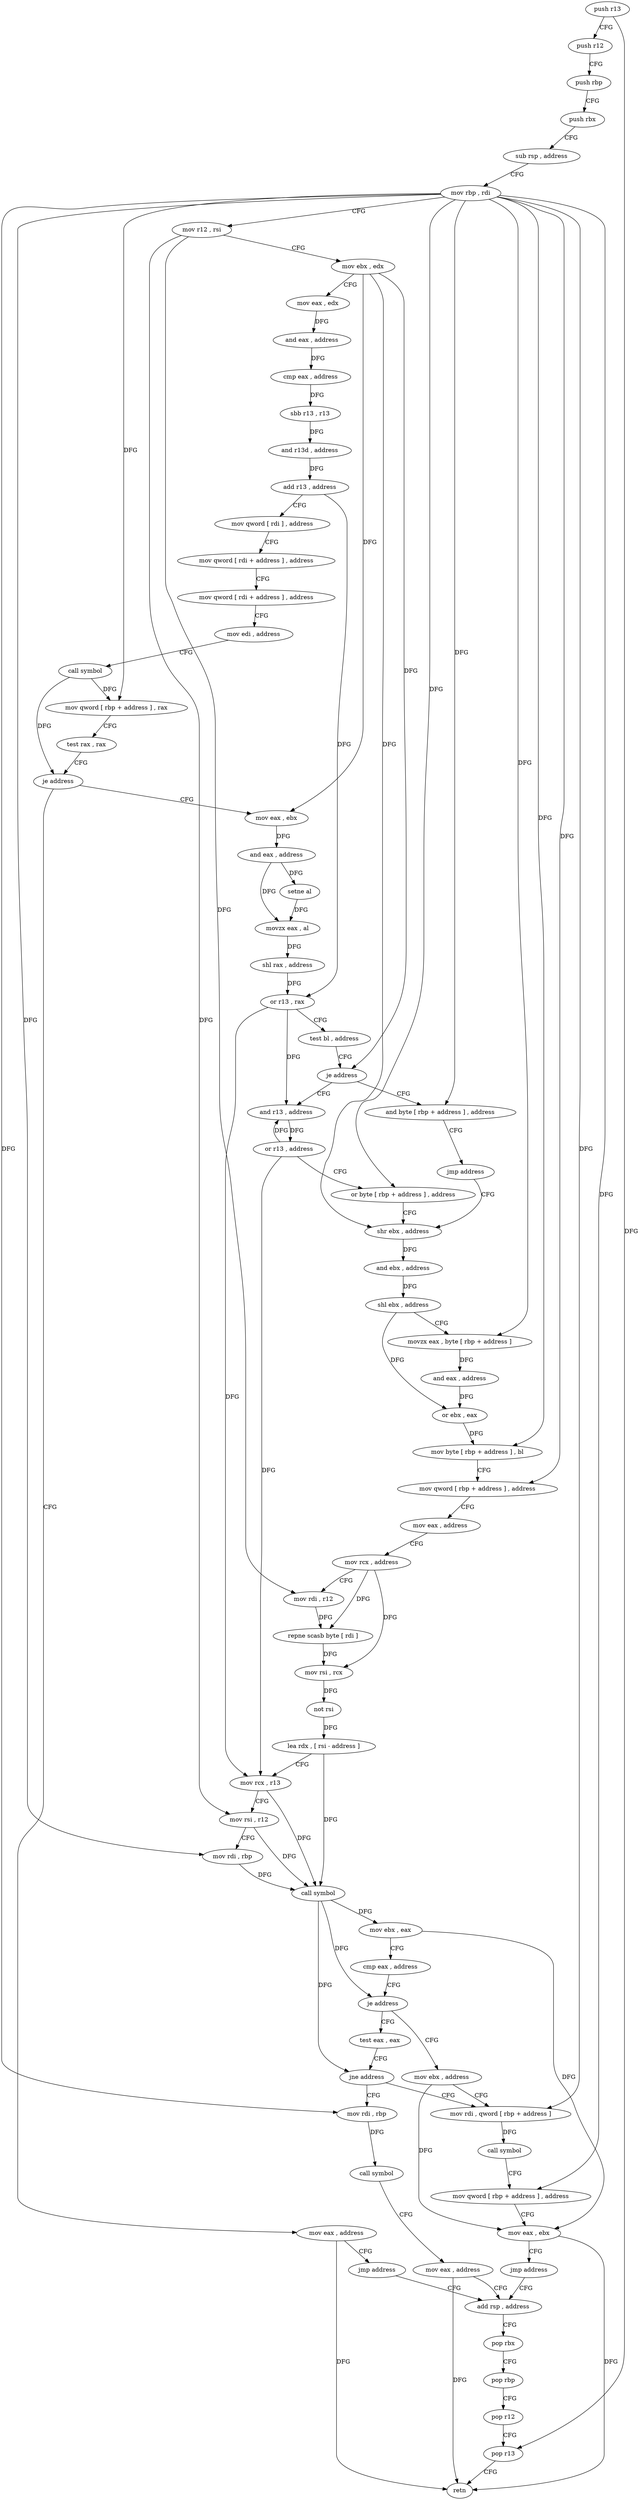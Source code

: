 digraph "func" {
"4372175" [label = "push r13" ]
"4372177" [label = "push r12" ]
"4372179" [label = "push rbp" ]
"4372180" [label = "push rbx" ]
"4372181" [label = "sub rsp , address" ]
"4372185" [label = "mov rbp , rdi" ]
"4372188" [label = "mov r12 , rsi" ]
"4372191" [label = "mov ebx , edx" ]
"4372193" [label = "mov eax , edx" ]
"4372195" [label = "and eax , address" ]
"4372198" [label = "cmp eax , address" ]
"4372201" [label = "sbb r13 , r13" ]
"4372204" [label = "and r13d , address" ]
"4372211" [label = "add r13 , address" ]
"4372218" [label = "mov qword [ rdi ] , address" ]
"4372225" [label = "mov qword [ rdi + address ] , address" ]
"4372233" [label = "mov qword [ rdi + address ] , address" ]
"4372241" [label = "mov edi , address" ]
"4372246" [label = "call symbol" ]
"4372251" [label = "mov qword [ rbp + address ] , rax" ]
"4372255" [label = "test rax , rax" ]
"4372258" [label = "je address" ]
"4372439" [label = "mov eax , address" ]
"4372264" [label = "mov eax , ebx" ]
"4372444" [label = "jmp address" ]
"4372396" [label = "add rsp , address" ]
"4372266" [label = "and eax , address" ]
"4372269" [label = "setne al" ]
"4372272" [label = "movzx eax , al" ]
"4372275" [label = "shl rax , address" ]
"4372279" [label = "or r13 , rax" ]
"4372282" [label = "test bl , address" ]
"4372285" [label = "je address" ]
"4372407" [label = "and byte [ rbp + address ] , address" ]
"4372287" [label = "and r13 , address" ]
"4372400" [label = "pop rbx" ]
"4372401" [label = "pop rbp" ]
"4372402" [label = "pop r12" ]
"4372404" [label = "pop r13" ]
"4372406" [label = "retn" ]
"4372411" [label = "jmp address" ]
"4372302" [label = "shr ebx , address" ]
"4372291" [label = "or r13 , address" ]
"4372298" [label = "or byte [ rbp + address ] , address" ]
"4372305" [label = "and ebx , address" ]
"4372308" [label = "shl ebx , address" ]
"4372311" [label = "movzx eax , byte [ rbp + address ]" ]
"4372315" [label = "and eax , address" ]
"4372318" [label = "or ebx , eax" ]
"4372320" [label = "mov byte [ rbp + address ] , bl" ]
"4372323" [label = "mov qword [ rbp + address ] , address" ]
"4372331" [label = "mov eax , address" ]
"4372336" [label = "mov rcx , address" ]
"4372343" [label = "mov rdi , r12" ]
"4372346" [label = "repne scasb byte [ rdi ]" ]
"4372348" [label = "mov rsi , rcx" ]
"4372351" [label = "not rsi" ]
"4372354" [label = "lea rdx , [ rsi - address ]" ]
"4372358" [label = "mov rcx , r13" ]
"4372361" [label = "mov rsi , r12" ]
"4372364" [label = "mov rdi , rbp" ]
"4372367" [label = "call symbol" ]
"4372372" [label = "mov ebx , eax" ]
"4372374" [label = "cmp eax , address" ]
"4372377" [label = "je address" ]
"4372413" [label = "mov ebx , address" ]
"4372379" [label = "test eax , eax" ]
"4372418" [label = "mov rdi , qword [ rbp + address ]" ]
"4372381" [label = "jne address" ]
"4372383" [label = "mov rdi , rbp" ]
"4372422" [label = "call symbol" ]
"4372427" [label = "mov qword [ rbp + address ] , address" ]
"4372435" [label = "mov eax , ebx" ]
"4372437" [label = "jmp address" ]
"4372386" [label = "call symbol" ]
"4372391" [label = "mov eax , address" ]
"4372175" -> "4372177" [ label = "CFG" ]
"4372175" -> "4372404" [ label = "DFG" ]
"4372177" -> "4372179" [ label = "CFG" ]
"4372179" -> "4372180" [ label = "CFG" ]
"4372180" -> "4372181" [ label = "CFG" ]
"4372181" -> "4372185" [ label = "CFG" ]
"4372185" -> "4372188" [ label = "CFG" ]
"4372185" -> "4372251" [ label = "DFG" ]
"4372185" -> "4372407" [ label = "DFG" ]
"4372185" -> "4372298" [ label = "DFG" ]
"4372185" -> "4372311" [ label = "DFG" ]
"4372185" -> "4372320" [ label = "DFG" ]
"4372185" -> "4372323" [ label = "DFG" ]
"4372185" -> "4372364" [ label = "DFG" ]
"4372185" -> "4372418" [ label = "DFG" ]
"4372185" -> "4372427" [ label = "DFG" ]
"4372185" -> "4372383" [ label = "DFG" ]
"4372188" -> "4372191" [ label = "CFG" ]
"4372188" -> "4372343" [ label = "DFG" ]
"4372188" -> "4372361" [ label = "DFG" ]
"4372191" -> "4372193" [ label = "CFG" ]
"4372191" -> "4372264" [ label = "DFG" ]
"4372191" -> "4372285" [ label = "DFG" ]
"4372191" -> "4372302" [ label = "DFG" ]
"4372193" -> "4372195" [ label = "DFG" ]
"4372195" -> "4372198" [ label = "DFG" ]
"4372198" -> "4372201" [ label = "DFG" ]
"4372201" -> "4372204" [ label = "DFG" ]
"4372204" -> "4372211" [ label = "DFG" ]
"4372211" -> "4372218" [ label = "CFG" ]
"4372211" -> "4372279" [ label = "DFG" ]
"4372218" -> "4372225" [ label = "CFG" ]
"4372225" -> "4372233" [ label = "CFG" ]
"4372233" -> "4372241" [ label = "CFG" ]
"4372241" -> "4372246" [ label = "CFG" ]
"4372246" -> "4372251" [ label = "DFG" ]
"4372246" -> "4372258" [ label = "DFG" ]
"4372251" -> "4372255" [ label = "CFG" ]
"4372255" -> "4372258" [ label = "CFG" ]
"4372258" -> "4372439" [ label = "CFG" ]
"4372258" -> "4372264" [ label = "CFG" ]
"4372439" -> "4372444" [ label = "CFG" ]
"4372439" -> "4372406" [ label = "DFG" ]
"4372264" -> "4372266" [ label = "DFG" ]
"4372444" -> "4372396" [ label = "CFG" ]
"4372396" -> "4372400" [ label = "CFG" ]
"4372266" -> "4372269" [ label = "DFG" ]
"4372266" -> "4372272" [ label = "DFG" ]
"4372269" -> "4372272" [ label = "DFG" ]
"4372272" -> "4372275" [ label = "DFG" ]
"4372275" -> "4372279" [ label = "DFG" ]
"4372279" -> "4372282" [ label = "CFG" ]
"4372279" -> "4372287" [ label = "DFG" ]
"4372279" -> "4372358" [ label = "DFG" ]
"4372282" -> "4372285" [ label = "CFG" ]
"4372285" -> "4372407" [ label = "CFG" ]
"4372285" -> "4372287" [ label = "CFG" ]
"4372407" -> "4372411" [ label = "CFG" ]
"4372287" -> "4372291" [ label = "DFG" ]
"4372400" -> "4372401" [ label = "CFG" ]
"4372401" -> "4372402" [ label = "CFG" ]
"4372402" -> "4372404" [ label = "CFG" ]
"4372404" -> "4372406" [ label = "CFG" ]
"4372411" -> "4372302" [ label = "CFG" ]
"4372302" -> "4372305" [ label = "DFG" ]
"4372291" -> "4372298" [ label = "CFG" ]
"4372291" -> "4372287" [ label = "DFG" ]
"4372291" -> "4372358" [ label = "DFG" ]
"4372298" -> "4372302" [ label = "CFG" ]
"4372305" -> "4372308" [ label = "DFG" ]
"4372308" -> "4372311" [ label = "CFG" ]
"4372308" -> "4372318" [ label = "DFG" ]
"4372311" -> "4372315" [ label = "DFG" ]
"4372315" -> "4372318" [ label = "DFG" ]
"4372318" -> "4372320" [ label = "DFG" ]
"4372320" -> "4372323" [ label = "CFG" ]
"4372323" -> "4372331" [ label = "CFG" ]
"4372331" -> "4372336" [ label = "CFG" ]
"4372336" -> "4372343" [ label = "CFG" ]
"4372336" -> "4372346" [ label = "DFG" ]
"4372336" -> "4372348" [ label = "DFG" ]
"4372343" -> "4372346" [ label = "DFG" ]
"4372346" -> "4372348" [ label = "DFG" ]
"4372348" -> "4372351" [ label = "DFG" ]
"4372351" -> "4372354" [ label = "DFG" ]
"4372354" -> "4372358" [ label = "CFG" ]
"4372354" -> "4372367" [ label = "DFG" ]
"4372358" -> "4372361" [ label = "CFG" ]
"4372358" -> "4372367" [ label = "DFG" ]
"4372361" -> "4372364" [ label = "CFG" ]
"4372361" -> "4372367" [ label = "DFG" ]
"4372364" -> "4372367" [ label = "DFG" ]
"4372367" -> "4372372" [ label = "DFG" ]
"4372367" -> "4372377" [ label = "DFG" ]
"4372367" -> "4372381" [ label = "DFG" ]
"4372372" -> "4372374" [ label = "CFG" ]
"4372372" -> "4372435" [ label = "DFG" ]
"4372374" -> "4372377" [ label = "CFG" ]
"4372377" -> "4372413" [ label = "CFG" ]
"4372377" -> "4372379" [ label = "CFG" ]
"4372413" -> "4372418" [ label = "CFG" ]
"4372413" -> "4372435" [ label = "DFG" ]
"4372379" -> "4372381" [ label = "CFG" ]
"4372418" -> "4372422" [ label = "DFG" ]
"4372381" -> "4372418" [ label = "CFG" ]
"4372381" -> "4372383" [ label = "CFG" ]
"4372383" -> "4372386" [ label = "DFG" ]
"4372422" -> "4372427" [ label = "CFG" ]
"4372427" -> "4372435" [ label = "CFG" ]
"4372435" -> "4372437" [ label = "CFG" ]
"4372435" -> "4372406" [ label = "DFG" ]
"4372437" -> "4372396" [ label = "CFG" ]
"4372386" -> "4372391" [ label = "CFG" ]
"4372391" -> "4372396" [ label = "CFG" ]
"4372391" -> "4372406" [ label = "DFG" ]
}
